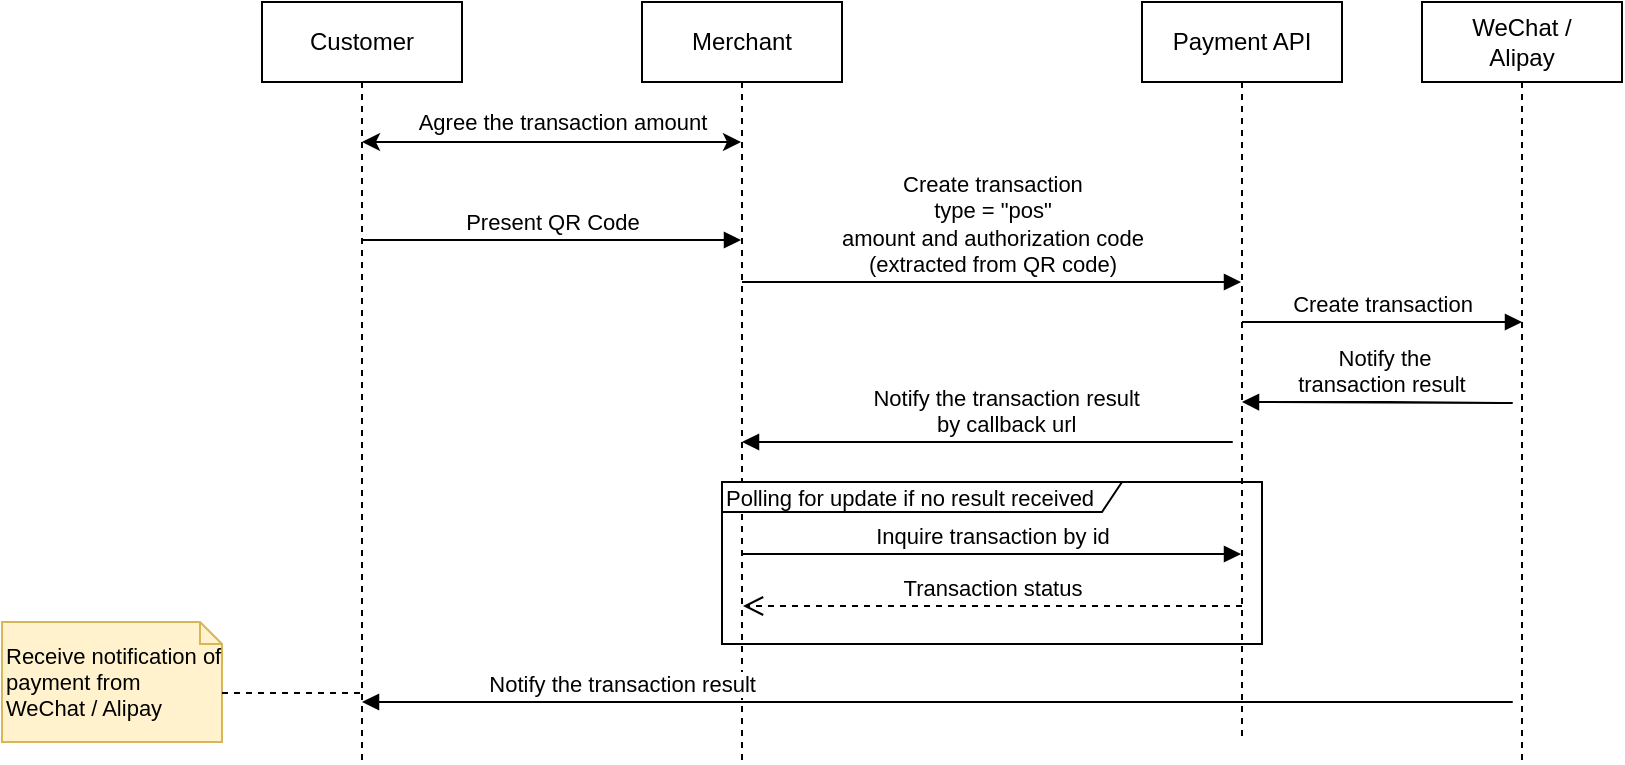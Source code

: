 <mxfile version="10.8.9" type="github"><diagram id="G8zJHlc3mpMMRuSSr7US" name="Customer Present QR Code"><mxGraphModel dx="870" dy="513" grid="1" gridSize="10" guides="1" tooltips="1" connect="1" arrows="1" fold="1" page="1" pageScale="1" pageWidth="850" pageHeight="1100" math="0" shadow="0"><root><mxCell id="0"/><mxCell id="1" parent="0"/><mxCell id="5Rms9vHx2ttxSU3Xt0zA-1" value="Customer" style="shape=umlLifeline;perimeter=lifelinePerimeter;whiteSpace=wrap;html=1;container=1;collapsible=0;recursiveResize=0;outlineConnect=0;" vertex="1" parent="1"><mxGeometry x="180" y="80" width="100" height="380" as="geometry"/></mxCell><mxCell id="5Rms9vHx2ttxSU3Xt0zA-2" value="Merchant" style="shape=umlLifeline;perimeter=lifelinePerimeter;whiteSpace=wrap;html=1;container=1;collapsible=0;recursiveResize=0;outlineConnect=0;" vertex="1" parent="1"><mxGeometry x="370" y="80" width="100" height="380" as="geometry"/></mxCell><mxCell id="5Rms9vHx2ttxSU3Xt0zA-3" value="Payment API" style="shape=umlLifeline;perimeter=lifelinePerimeter;whiteSpace=wrap;html=1;container=1;collapsible=0;recursiveResize=0;outlineConnect=0;" vertex="1" parent="1"><mxGeometry x="620" y="80" width="100" height="370" as="geometry"/></mxCell><mxCell id="5Rms9vHx2ttxSU3Xt0zA-4" value="Present QR Code" style="html=1;verticalAlign=bottom;endArrow=block;" edge="1" parent="1"><mxGeometry width="80" relative="1" as="geometry"><mxPoint x="229.5" y="199" as="sourcePoint"/><mxPoint x="419.5" y="199" as="targetPoint"/><Array as="points"><mxPoint x="300" y="199"/></Array></mxGeometry></mxCell><mxCell id="5Rms9vHx2ttxSU3Xt0zA-6" value="Create transaction&lt;br&gt;type = &quot;pos&quot;&lt;br&gt;amount&amp;nbsp;and authorization code &lt;br&gt;(extracted from QR code)&lt;br&gt;" style="html=1;verticalAlign=bottom;endArrow=block;" edge="1" parent="1" target="5Rms9vHx2ttxSU3Xt0zA-3"><mxGeometry width="80" relative="1" as="geometry"><mxPoint x="420" y="220" as="sourcePoint"/><mxPoint x="599.5" y="220" as="targetPoint"/><Array as="points"><mxPoint x="420" y="220"/></Array></mxGeometry></mxCell><mxCell id="5Rms9vHx2ttxSU3Xt0zA-8" value="Inquire transaction by id&lt;br&gt;" style="html=1;verticalAlign=bottom;endArrow=block;" edge="1" parent="1"><mxGeometry width="80" relative="1" as="geometry"><mxPoint x="420" y="356" as="sourcePoint"/><mxPoint x="669.5" y="356" as="targetPoint"/><Array as="points"><mxPoint x="420" y="356"/></Array></mxGeometry></mxCell><mxCell id="5Rms9vHx2ttxSU3Xt0zA-9" value="Transaction status" style="html=1;verticalAlign=bottom;endArrow=open;dashed=1;endSize=8;" edge="1" parent="1"><mxGeometry relative="1" as="geometry"><mxPoint x="670" y="382" as="sourcePoint"/><mxPoint x="420.5" y="382" as="targetPoint"/></mxGeometry></mxCell><mxCell id="5Rms9vHx2ttxSU3Xt0zA-12" value="Polling for update if no result received" style="shape=umlFrame;whiteSpace=wrap;html=1;width=200;height=15;fontSize=11;align=left;" vertex="1" parent="1"><mxGeometry x="410" y="320" width="270" height="81" as="geometry"/></mxCell><mxCell id="5Rms9vHx2ttxSU3Xt0zA-15" value="Receive notification of payment from WeChat / Alipay" style="shape=note;whiteSpace=wrap;html=1;size=11;verticalAlign=top;align=left;spacingTop=4;fontSize=11;fillColor=#fff2cc;strokeColor=#d6b656;" vertex="1" parent="1"><mxGeometry x="50" y="390" width="110" height="60" as="geometry"/></mxCell><mxCell id="5Rms9vHx2ttxSU3Xt0zA-16" value="" style="endArrow=none;dashed=1;html=1;fontSize=11;exitX=0;exitY=0;exitDx=110;exitDy=35.5;exitPerimeter=0;" edge="1" parent="1" source="5Rms9vHx2ttxSU3Xt0zA-15" target="5Rms9vHx2ttxSU3Xt0zA-1"><mxGeometry width="50" height="50" relative="1" as="geometry"><mxPoint x="260" y="410" as="sourcePoint"/><mxPoint x="310" y="360" as="targetPoint"/></mxGeometry></mxCell><mxCell id="37hjQfcatKofUfimzw6z-1" value="WeChat / &lt;br&gt;Alipay" style="shape=umlLifeline;perimeter=lifelinePerimeter;whiteSpace=wrap;html=1;container=1;collapsible=0;recursiveResize=0;outlineConnect=0;" vertex="1" parent="1"><mxGeometry x="760" y="80" width="100" height="380" as="geometry"/></mxCell><mxCell id="37hjQfcatKofUfimzw6z-2" value="Create transaction&lt;br&gt;" style="html=1;verticalAlign=bottom;endArrow=block;" edge="1" parent="1"><mxGeometry width="80" relative="1" as="geometry"><mxPoint x="670" y="240" as="sourcePoint"/><mxPoint x="810" y="240" as="targetPoint"/><Array as="points"><mxPoint x="670" y="240"/></Array></mxGeometry></mxCell><mxCell id="Knkhg1sgML_DF7zbGIer-1" value="Notify the transaction result &lt;br&gt;&lt;div style=&quot;text-align: center&quot;&gt;by callback url&lt;/div&gt;" style="html=1;verticalAlign=bottom;endArrow=block;align=right;" edge="1" parent="1"><mxGeometry width="80" relative="1" as="geometry"><mxPoint x="519.5" y="300" as="sourcePoint"/><mxPoint x="420" y="300" as="targetPoint"/><Array as="points"><mxPoint x="670" y="300"/></Array></mxGeometry></mxCell><mxCell id="Knkhg1sgML_DF7zbGIer-2" value="Notify the &lt;br&gt;&lt;div style=&quot;text-align: center&quot;&gt;transaction&amp;nbsp;&lt;span style=&quot;text-align: center&quot;&gt;result&amp;nbsp;&lt;/span&gt;&lt;/div&gt;" style="html=1;verticalAlign=bottom;endArrow=block;align=center;" edge="1" parent="1"><mxGeometry x="-0.612" width="80" relative="1" as="geometry"><mxPoint x="689.5" y="280" as="sourcePoint"/><mxPoint x="670" y="280" as="targetPoint"/><Array as="points"><mxPoint x="810" y="280.5"/></Array><mxPoint x="1" as="offset"/></mxGeometry></mxCell><mxCell id="Knkhg1sgML_DF7zbGIer-3" value="Notify the transaction result&amp;nbsp;&lt;br&gt;" style="html=1;verticalAlign=bottom;endArrow=block;align=right;" edge="1" parent="1"><mxGeometry x="-0.81" width="80" relative="1" as="geometry"><mxPoint x="329.5" y="430" as="sourcePoint"/><mxPoint x="230" y="430" as="targetPoint"/><Array as="points"><mxPoint x="810" y="430"/></Array><mxPoint x="1" as="offset"/></mxGeometry></mxCell><mxCell id="Knkhg1sgML_DF7zbGIer-4" value="Agree the transaction amount" style="endArrow=classic;startArrow=classic;html=1;fontSize=11;align=center;" edge="1" parent="1" target="5Rms9vHx2ttxSU3Xt0zA-2"><mxGeometry x="0.055" y="10" width="50" height="50" relative="1" as="geometry"><mxPoint x="230" y="150" as="sourcePoint"/><mxPoint x="320" y="150" as="targetPoint"/><mxPoint as="offset"/></mxGeometry></mxCell></root></mxGraphModel></diagram><diagram name="Customer Scan QR Code" id="6vLh-O7c04JKOWKTYj5F"><mxGraphModel dx="870" dy="513" grid="1" gridSize="10" guides="1" tooltips="1" connect="1" arrows="1" fold="1" page="1" pageScale="1" pageWidth="850" pageHeight="1100" math="0" shadow="0"><root><mxCell id="kIB1U62TPxkfSwIWkqos-0"/><mxCell id="kIB1U62TPxkfSwIWkqos-1" parent="kIB1U62TPxkfSwIWkqos-0"/><mxCell id="kIB1U62TPxkfSwIWkqos-2" value="Customer" style="shape=umlLifeline;perimeter=lifelinePerimeter;whiteSpace=wrap;html=1;container=1;collapsible=0;recursiveResize=0;outlineConnect=0;" vertex="1" parent="kIB1U62TPxkfSwIWkqos-1"><mxGeometry x="180" y="80" width="100" height="380" as="geometry"/></mxCell><mxCell id="kIB1U62TPxkfSwIWkqos-3" value="Merchant" style="shape=umlLifeline;perimeter=lifelinePerimeter;whiteSpace=wrap;html=1;container=1;collapsible=0;recursiveResize=0;outlineConnect=0;" vertex="1" parent="kIB1U62TPxkfSwIWkqos-1"><mxGeometry x="370" y="80" width="100" height="380" as="geometry"/></mxCell><mxCell id="kIB1U62TPxkfSwIWkqos-4" value="Payment API" style="shape=umlLifeline;perimeter=lifelinePerimeter;whiteSpace=wrap;html=1;container=1;collapsible=0;recursiveResize=0;outlineConnect=0;" vertex="1" parent="kIB1U62TPxkfSwIWkqos-1"><mxGeometry x="620" y="80" width="100" height="380" as="geometry"/></mxCell><mxCell id="kIB1U62TPxkfSwIWkqos-5" value="Scan QR code and&lt;br&gt;authorize payment&lt;br&gt;" style="html=1;verticalAlign=bottom;endArrow=block;" edge="1" parent="kIB1U62TPxkfSwIWkqos-1"><mxGeometry x="-0.705" width="80" relative="1" as="geometry"><mxPoint x="230" y="260" as="sourcePoint"/><mxPoint x="839.5" y="260" as="targetPoint"/><Array as="points"><mxPoint x="300.5" y="260"/></Array><mxPoint as="offset"/></mxGeometry></mxCell><mxCell id="kIB1U62TPxkfSwIWkqos-6" value="Create transaction&lt;br&gt;type = &quot;scan&quot;&lt;br&gt;&amp;nbsp;and amount&amp;nbsp;&lt;br&gt;" style="html=1;verticalAlign=bottom;endArrow=block;" edge="1" parent="kIB1U62TPxkfSwIWkqos-1"><mxGeometry width="80" relative="1" as="geometry"><mxPoint x="420" y="164" as="sourcePoint"/><mxPoint x="669.5" y="164" as="targetPoint"/><Array as="points"><mxPoint x="420" y="164"/></Array></mxGeometry></mxCell><mxCell id="kIB1U62TPxkfSwIWkqos-8" value="Inquire transaction by id&lt;br&gt;" style="html=1;verticalAlign=bottom;endArrow=block;" edge="1" parent="kIB1U62TPxkfSwIWkqos-1"><mxGeometry width="80" relative="1" as="geometry"><mxPoint x="420" y="380" as="sourcePoint"/><mxPoint x="669.5" y="380" as="targetPoint"/><Array as="points"><mxPoint x="420" y="380"/></Array></mxGeometry></mxCell><mxCell id="kIB1U62TPxkfSwIWkqos-9" value="Transaction status" style="html=1;verticalAlign=bottom;endArrow=open;dashed=1;endSize=8;" edge="1" parent="kIB1U62TPxkfSwIWkqos-1"><mxGeometry relative="1" as="geometry"><mxPoint x="670" y="400" as="sourcePoint"/><mxPoint x="420.5" y="400" as="targetPoint"/></mxGeometry></mxCell><mxCell id="kIB1U62TPxkfSwIWkqos-11" value="Receive notification of payment from WeChat / Alipay" style="shape=note;whiteSpace=wrap;html=1;size=11;verticalAlign=top;align=left;spacingTop=4;fontSize=11;fillColor=#fff2cc;strokeColor=#d6b656;" vertex="1" parent="kIB1U62TPxkfSwIWkqos-1"><mxGeometry x="70" y="350" width="110" height="60" as="geometry"/></mxCell><mxCell id="kIB1U62TPxkfSwIWkqos-12" value="" style="endArrow=none;dashed=1;html=1;fontSize=11;exitX=0;exitY=0;exitDx=110;exitDy=35.5;exitPerimeter=0;fillColor=#fff2cc;strokeColor=#d6b656;" edge="1" parent="kIB1U62TPxkfSwIWkqos-1" source="kIB1U62TPxkfSwIWkqos-11" target="kIB1U62TPxkfSwIWkqos-2"><mxGeometry width="50" height="50" relative="1" as="geometry"><mxPoint x="260" y="410" as="sourcePoint"/><mxPoint x="310" y="360" as="targetPoint"/></mxGeometry></mxCell><mxCell id="kIB1U62TPxkfSwIWkqos-13" value="Present QR Code" style="html=1;verticalAlign=bottom;endArrow=block;align=right;" edge="1" parent="kIB1U62TPxkfSwIWkqos-1"><mxGeometry width="80" relative="1" as="geometry"><mxPoint x="329.5" y="220" as="sourcePoint"/><mxPoint x="230" y="220" as="targetPoint"/><Array as="points"><mxPoint x="420" y="220"/></Array></mxGeometry></mxCell><mxCell id="WPm7Bw2VCVMLSQyeo1dL-0" value="Transaction id and &lt;br&gt;QR code in image url" style="html=1;verticalAlign=bottom;endArrow=open;dashed=1;endSize=8;" edge="1" parent="kIB1U62TPxkfSwIWkqos-1"><mxGeometry relative="1" as="geometry"><mxPoint x="669.5" y="200" as="sourcePoint"/><mxPoint x="420" y="200" as="targetPoint"/></mxGeometry></mxCell><mxCell id="WPm7Bw2VCVMLSQyeo1dL-1" value="What is the purpose of payment url?" style="shape=note;whiteSpace=wrap;html=1;size=11;verticalAlign=top;align=left;spacingTop=4;fontSize=11;fillColor=#fff2cc;strokeColor=#d6b656;" vertex="1" parent="kIB1U62TPxkfSwIWkqos-1"><mxGeometry x="690" y="180" width="110" height="50" as="geometry"/></mxCell><mxCell id="WPm7Bw2VCVMLSQyeo1dL-2" value="" style="endArrow=none;dashed=1;html=1;fontSize=11;entryX=0;entryY=0.5;entryDx=0;entryDy=0;entryPerimeter=0;fillColor=#fff2cc;strokeColor=#d6b656;" edge="1" parent="kIB1U62TPxkfSwIWkqos-1" target="WPm7Bw2VCVMLSQyeo1dL-1"><mxGeometry width="50" height="50" relative="1" as="geometry"><mxPoint x="650" y="200" as="sourcePoint"/><mxPoint x="239.5" y="396" as="targetPoint"/></mxGeometry></mxCell><mxCell id="WPm7Bw2VCVMLSQyeo1dL-5" value="WeChat / &lt;br&gt;Alipay" style="shape=umlLifeline;perimeter=lifelinePerimeter;whiteSpace=wrap;html=1;container=1;collapsible=0;recursiveResize=0;outlineConnect=0;" vertex="1" parent="kIB1U62TPxkfSwIWkqos-1"><mxGeometry x="790" y="80" width="100" height="380" as="geometry"/></mxCell><mxCell id="WPm7Bw2VCVMLSQyeo1dL-6" value="Notify the transaction result &lt;br&gt;&lt;div style=&quot;text-align: center&quot;&gt;by callback url&lt;/div&gt;" style="html=1;verticalAlign=bottom;endArrow=block;align=right;" edge="1" parent="kIB1U62TPxkfSwIWkqos-1"><mxGeometry width="80" relative="1" as="geometry"><mxPoint x="519.5" y="309" as="sourcePoint"/><mxPoint x="420" y="309" as="targetPoint"/><Array as="points"><mxPoint x="670" y="309"/></Array></mxGeometry></mxCell><mxCell id="WPm7Bw2VCVMLSQyeo1dL-7" value="Notify the transaction result&amp;nbsp;&lt;br&gt;" style="html=1;verticalAlign=bottom;endArrow=block;align=right;" edge="1" parent="kIB1U62TPxkfSwIWkqos-1"><mxGeometry width="80" relative="1" as="geometry"><mxPoint x="689.5" y="290" as="sourcePoint"/><mxPoint x="670" y="290" as="targetPoint"/><Array as="points"><mxPoint x="840" y="290"/></Array></mxGeometry></mxCell><mxCell id="kIB1U62TPxkfSwIWkqos-10" value="Polling for update if no result received" style="shape=umlFrame;whiteSpace=wrap;html=1;width=200;height=24;fontSize=11;align=left;" vertex="1" parent="kIB1U62TPxkfSwIWkqos-1"><mxGeometry x="410" y="326" width="270" height="81" as="geometry"/></mxCell><mxCell id="WPm7Bw2VCVMLSQyeo1dL-8" value="Notify the transaction result&amp;nbsp;&lt;br&gt;" style="html=1;verticalAlign=bottom;endArrow=block;align=right;" edge="1" parent="kIB1U62TPxkfSwIWkqos-1"><mxGeometry x="-0.766" width="80" relative="1" as="geometry"><mxPoint x="249.5" y="433" as="sourcePoint"/><mxPoint x="230" y="433" as="targetPoint"/><Array as="points"><mxPoint x="840" y="433"/></Array><mxPoint as="offset"/></mxGeometry></mxCell><mxCell id="lUhW9DXVwyJwc8GxNSBU-0" value="Agree the transaction amount" style="endArrow=classic;startArrow=classic;html=1;fontSize=11;align=center;" edge="1" parent="kIB1U62TPxkfSwIWkqos-1"><mxGeometry x="0.055" y="10" width="50" height="50" relative="1" as="geometry"><mxPoint x="230" y="147" as="sourcePoint"/><mxPoint x="419.5" y="147" as="targetPoint"/><mxPoint as="offset"/></mxGeometry></mxCell></root></mxGraphModel></diagram><diagram name="Public Account Payment" id="n-Imzmo9QkGGp6f3DqWb"><mxGraphModel dx="870" dy="513" grid="1" gridSize="10" guides="1" tooltips="1" connect="1" arrows="1" fold="1" page="1" pageScale="1" pageWidth="850" pageHeight="1100" math="0" shadow="0"><root><mxCell id="132LvnjoOs3urQ_ykrz6-0"/><mxCell id="132LvnjoOs3urQ_ykrz6-1" parent="132LvnjoOs3urQ_ykrz6-0"/><mxCell id="132LvnjoOs3urQ_ykrz6-2" value="Customer" style="shape=umlLifeline;perimeter=lifelinePerimeter;whiteSpace=wrap;html=1;container=1;collapsible=0;recursiveResize=0;outlineConnect=0;" vertex="1" parent="132LvnjoOs3urQ_ykrz6-1"><mxGeometry x="180" y="80" width="100" height="430" as="geometry"/></mxCell><mxCell id="132LvnjoOs3urQ_ykrz6-3" value="Merchant" style="shape=umlLifeline;perimeter=lifelinePerimeter;whiteSpace=wrap;html=1;container=1;collapsible=0;recursiveResize=0;outlineConnect=0;" vertex="1" parent="132LvnjoOs3urQ_ykrz6-1"><mxGeometry x="370" y="80" width="100" height="430" as="geometry"/></mxCell><mxCell id="132LvnjoOs3urQ_ykrz6-4" value="Payment API" style="shape=umlLifeline;perimeter=lifelinePerimeter;whiteSpace=wrap;html=1;container=1;collapsible=0;recursiveResize=0;outlineConnect=0;" vertex="1" parent="132LvnjoOs3urQ_ykrz6-1"><mxGeometry x="620" y="80" width="100" height="430" as="geometry"/></mxCell><mxCell id="132LvnjoOs3urQ_ykrz6-6" value="Create transaction&lt;br&gt;type = &quot;mp&quot;&lt;br&gt;&amp;nbsp;and amount&amp;nbsp;&lt;br&gt;" style="html=1;verticalAlign=bottom;endArrow=block;" edge="1" parent="132LvnjoOs3urQ_ykrz6-1"><mxGeometry width="80" relative="1" as="geometry"><mxPoint x="420" y="164" as="sourcePoint"/><mxPoint x="669.5" y="164" as="targetPoint"/><Array as="points"><mxPoint x="420" y="164"/></Array></mxGeometry></mxCell><mxCell id="132LvnjoOs3urQ_ykrz6-7" value="Inquire transaction by id&lt;br&gt;" style="html=1;verticalAlign=bottom;endArrow=block;" edge="1" parent="132LvnjoOs3urQ_ykrz6-1"><mxGeometry width="80" relative="1" as="geometry"><mxPoint x="420" y="421" as="sourcePoint"/><mxPoint x="669.5" y="421" as="targetPoint"/><Array as="points"><mxPoint x="420" y="421"/></Array></mxGeometry></mxCell><mxCell id="132LvnjoOs3urQ_ykrz6-8" value="Transaction status" style="html=1;verticalAlign=bottom;endArrow=open;dashed=1;endSize=8;" edge="1" parent="132LvnjoOs3urQ_ykrz6-1"><mxGeometry relative="1" as="geometry"><mxPoint x="670" y="441" as="sourcePoint"/><mxPoint x="420.5" y="441" as="targetPoint"/></mxGeometry></mxCell><mxCell id="132LvnjoOs3urQ_ykrz6-9" value="Receive notification of payment from WeChat / Alipay" style="shape=note;whiteSpace=wrap;html=1;size=11;verticalAlign=top;align=left;spacingTop=4;fontSize=11;fillColor=#fff2cc;strokeColor=#d6b656;" vertex="1" parent="132LvnjoOs3urQ_ykrz6-1"><mxGeometry x="70" y="350" width="110" height="60" as="geometry"/></mxCell><mxCell id="132LvnjoOs3urQ_ykrz6-10" value="" style="endArrow=none;dashed=1;html=1;fontSize=11;exitX=0;exitY=0;exitDx=110;exitDy=35.5;exitPerimeter=0;fillColor=#fff2cc;strokeColor=#d6b656;" edge="1" parent="132LvnjoOs3urQ_ykrz6-1"><mxGeometry width="50" height="50" relative="1" as="geometry"><mxPoint x="180" y="435.5" as="sourcePoint"/><mxPoint x="229.5" y="435.5" as="targetPoint"/></mxGeometry></mxCell><mxCell id="132LvnjoOs3urQ_ykrz6-14" value="" style="endArrow=none;dashed=1;html=1;fontSize=11;entryX=0;entryY=0.5;entryDx=0;entryDy=0;entryPerimeter=0;fillColor=#fff2cc;strokeColor=#d6b656;" edge="1" parent="132LvnjoOs3urQ_ykrz6-1"><mxGeometry width="50" height="50" relative="1" as="geometry"><mxPoint x="650" y="312.5" as="sourcePoint"/><mxPoint x="690" y="317.5" as="targetPoint"/></mxGeometry></mxCell><mxCell id="132LvnjoOs3urQ_ykrz6-15" value="WeChat / &lt;br&gt;Alipay" style="shape=umlLifeline;perimeter=lifelinePerimeter;whiteSpace=wrap;html=1;container=1;collapsible=0;recursiveResize=0;outlineConnect=0;" vertex="1" parent="132LvnjoOs3urQ_ykrz6-1"><mxGeometry x="790" y="80" width="100" height="430" as="geometry"/></mxCell><mxCell id="132LvnjoOs3urQ_ykrz6-18" value="Polling for update if no result received" style="shape=umlFrame;whiteSpace=wrap;html=1;width=200;height=24;fontSize=11;align=left;" vertex="1" parent="132LvnjoOs3urQ_ykrz6-1"><mxGeometry x="410" y="367" width="270" height="81" as="geometry"/></mxCell><mxCell id="132LvnjoOs3urQ_ykrz6-19" value="Notify the transaction result&amp;nbsp;&lt;br&gt;" style="html=1;verticalAlign=bottom;endArrow=block;align=right;" edge="1" parent="132LvnjoOs3urQ_ykrz6-1"><mxGeometry x="-0.766" width="80" relative="1" as="geometry"><mxPoint x="249.5" y="480" as="sourcePoint"/><mxPoint x="230" y="480" as="targetPoint"/><Array as="points"><mxPoint x="840" y="480"/></Array><mxPoint as="offset"/></mxGeometry></mxCell><mxCell id="132LvnjoOs3urQ_ykrz6-21" value="Place order on website&lt;br&gt;" style="html=1;verticalAlign=bottom;endArrow=block;" edge="1" parent="132LvnjoOs3urQ_ykrz6-1"><mxGeometry width="80" relative="1" as="geometry"><mxPoint x="230" y="143" as="sourcePoint"/><mxPoint x="419.5" y="143" as="targetPoint"/><Array as="points"><mxPoint x="230" y="143"/></Array></mxGeometry></mxCell><mxCell id="132LvnjoOs3urQ_ykrz6-23" value="Show web page with&amp;nbsp;payment URL&lt;br&gt;presented in link or QR code&amp;nbsp;" style="html=1;verticalAlign=bottom;endArrow=open;dashed=1;endSize=8;" edge="1" parent="132LvnjoOs3urQ_ykrz6-1"><mxGeometry relative="1" as="geometry"><mxPoint x="420" y="230" as="sourcePoint"/><mxPoint x="230" y="229.5" as="targetPoint"/></mxGeometry></mxCell><mxCell id="132LvnjoOs3urQ_ykrz6-24" value="Go to the URL by click on the link or scan QR code&lt;br&gt;" style="html=1;verticalAlign=bottom;endArrow=block;align=left;" edge="1" parent="132LvnjoOs3urQ_ykrz6-1"><mxGeometry x="-0.705" width="80" relative="1" as="geometry"><mxPoint x="230.5" y="260" as="sourcePoint"/><mxPoint x="670" y="260" as="targetPoint"/><Array as="points"><mxPoint x="301" y="260"/></Array><mxPoint as="offset"/></mxGeometry></mxCell><mxCell id="132LvnjoOs3urQ_ykrz6-25" value="Transaction id with payment URL" style="html=1;verticalAlign=bottom;endArrow=open;dashed=1;endSize=8;" edge="1" parent="132LvnjoOs3urQ_ykrz6-1"><mxGeometry relative="1" as="geometry"><mxPoint x="669.5" y="198" as="sourcePoint"/><mxPoint x="419.5" y="198" as="targetPoint"/><Array as="points"><mxPoint x="440" y="198"/></Array></mxGeometry></mxCell><mxCell id="132LvnjoOs3urQ_ykrz6-27" value="Transaction result by redirect URL" style="html=1;verticalAlign=bottom;endArrow=block;align=right;" edge="1" parent="132LvnjoOs3urQ_ykrz6-1"><mxGeometry width="80" relative="1" as="geometry"><mxPoint x="519.5" y="330" as="sourcePoint"/><mxPoint x="420" y="330" as="targetPoint"/><Array as="points"><mxPoint x="670" y="330"/></Array></mxGeometry></mxCell><mxCell id="132LvnjoOs3urQ_ykrz6-28" value="Authorize payment&lt;br&gt;" style="html=1;verticalAlign=bottom;endArrow=block;" edge="1" parent="132LvnjoOs3urQ_ykrz6-1"><mxGeometry x="-0.705" width="80" relative="1" as="geometry"><mxPoint x="230.5" y="295" as="sourcePoint"/><mxPoint x="840" y="295" as="targetPoint"/><Array as="points"><mxPoint x="301" y="295"/></Array><mxPoint as="offset"/></mxGeometry></mxCell></root></mxGraphModel></diagram></mxfile>